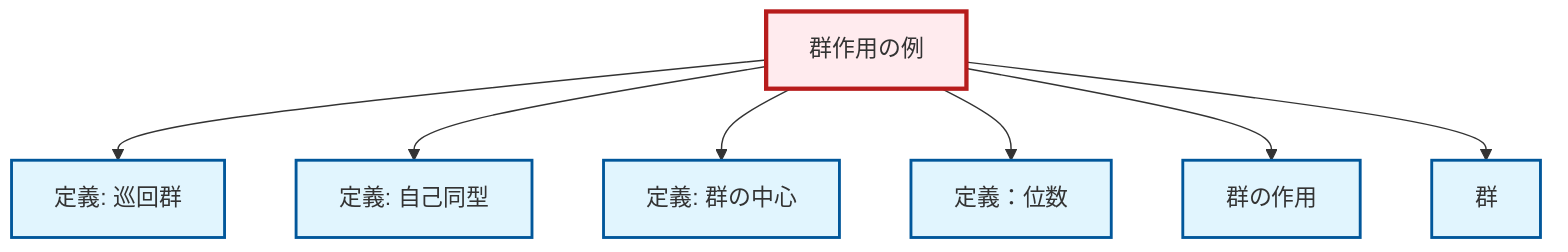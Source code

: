graph TD
    classDef definition fill:#e1f5fe,stroke:#01579b,stroke-width:2px
    classDef theorem fill:#f3e5f5,stroke:#4a148c,stroke-width:2px
    classDef axiom fill:#fff3e0,stroke:#e65100,stroke-width:2px
    classDef example fill:#e8f5e9,stroke:#1b5e20,stroke-width:2px
    classDef current fill:#ffebee,stroke:#b71c1c,stroke-width:3px
    def-group-action["群の作用"]:::definition
    def-group["群"]:::definition
    def-order["定義：位数"]:::definition
    def-automorphism["定義: 自己同型"]:::definition
    def-center-of-group["定義: 群の中心"]:::definition
    def-cyclic-group["定義: 巡回群"]:::definition
    ex-group-action-examples["群作用の例"]:::example
    ex-group-action-examples --> def-cyclic-group
    ex-group-action-examples --> def-automorphism
    ex-group-action-examples --> def-center-of-group
    ex-group-action-examples --> def-order
    ex-group-action-examples --> def-group-action
    ex-group-action-examples --> def-group
    class ex-group-action-examples current